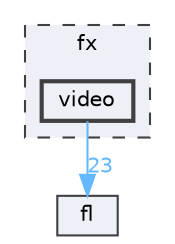 digraph "fx/video"
{
 // INTERACTIVE_SVG=YES
 // LATEX_PDF_SIZE
  bgcolor="transparent";
  edge [fontname=Helvetica,fontsize=10,labelfontname=Helvetica,labelfontsize=10];
  node [fontname=Helvetica,fontsize=10,shape=box,height=0.2,width=0.4];
  compound=true
  subgraph clusterdir_acbb946b833f21b16ec30aa21c4c3a72 {
    graph [ bgcolor="#edf0f7", pencolor="grey25", label="fx", fontname=Helvetica,fontsize=10 style="filled,dashed", URL="dir_acbb946b833f21b16ec30aa21c4c3a72.html",tooltip=""]
  dir_41db4d67e98c6097b43e1b5a33111e5f [label="video", fillcolor="#edf0f7", color="grey25", style="filled,bold", URL="dir_41db4d67e98c6097b43e1b5a33111e5f.html",tooltip=""];
  }
  dir_4d1829fa9bd13d7db71e765b2707b248 [label="fl", fillcolor="#edf0f7", color="grey25", style="filled", URL="dir_4d1829fa9bd13d7db71e765b2707b248.html",tooltip=""];
  dir_41db4d67e98c6097b43e1b5a33111e5f->dir_4d1829fa9bd13d7db71e765b2707b248 [headlabel="23", labeldistance=1.5 headhref="dir_000091_000033.html" href="dir_000091_000033.html" color="steelblue1" fontcolor="steelblue1"];
}
